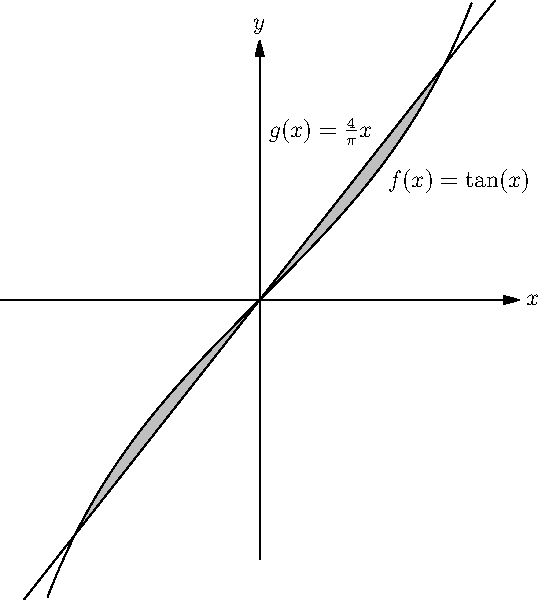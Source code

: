 size(300);
import graph;

real pi = 3.1459;

real f (real x) {
    return tan(x);
}

real g (real x) {
    return 4/pi * x;
}


fill( graph(g, 0, pi/4) -- graph(f, pi/4, 0) -- cycle, mediumgray);
fill( graph(g, 0, -pi/4) -- graph(f, -pi/4, 0) -- cycle, mediumgray);
draw( graph(f, -.9, .9), L=Label("$f(x)=\tan(x)$", position=Relative(0.75), align=SE) );
draw( graph(g, -1, 1), L=Label("$g(x)=\frac{4}{\pi}x$", position=Relative(0.75), align=NW) );

draw( (-1.1,0) -- (1.1,0), L=Label("$x$", position=EndPoint), arrow=Arrow() );
draw( (0,-1.1) -- (0,1.1), L=Label("$y$", position=EndPoint), arrow=Arrow() );

